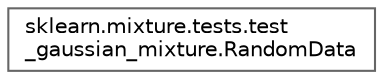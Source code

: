 digraph "Graphical Class Hierarchy"
{
 // LATEX_PDF_SIZE
  bgcolor="transparent";
  edge [fontname=Helvetica,fontsize=10,labelfontname=Helvetica,labelfontsize=10];
  node [fontname=Helvetica,fontsize=10,shape=box,height=0.2,width=0.4];
  rankdir="LR";
  Node0 [id="Node000000",label="sklearn.mixture.tests.test\l_gaussian_mixture.RandomData",height=0.2,width=0.4,color="grey40", fillcolor="white", style="filled",URL="$d4/dc2/classsklearn_1_1mixture_1_1tests_1_1test__gaussian__mixture_1_1RandomData.html",tooltip=" "];
}

